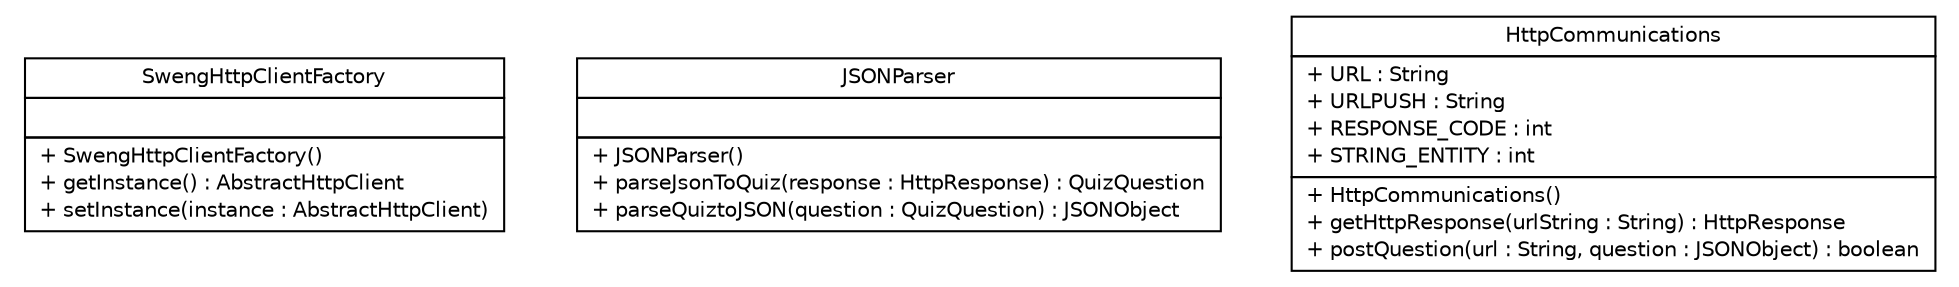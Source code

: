 #!/usr/local/bin/dot
#
# Class diagram 
# Generated by UMLGraph version R5_6_6-1-g9240c4 (http://www.umlgraph.org/)
#

digraph G {
	edge [fontname="Helvetica",fontsize=10,labelfontname="Helvetica",labelfontsize=10];
	node [fontname="Helvetica",fontsize=10,shape=plaintext];
	nodesep=0.25;
	ranksep=0.5;
	// epfl.sweng.servercomm.SwengHttpClientFactory
	c85 [label=<<table title="epfl.sweng.servercomm.SwengHttpClientFactory" border="0" cellborder="1" cellspacing="0" cellpadding="2" port="p" href="./SwengHttpClientFactory.html">
		<tr><td><table border="0" cellspacing="0" cellpadding="1">
<tr><td align="center" balign="center"> SwengHttpClientFactory </td></tr>
		</table></td></tr>
		<tr><td><table border="0" cellspacing="0" cellpadding="1">
<tr><td align="left" balign="left">  </td></tr>
		</table></td></tr>
		<tr><td><table border="0" cellspacing="0" cellpadding="1">
<tr><td align="left" balign="left"> + SwengHttpClientFactory() </td></tr>
<tr><td align="left" balign="left"> + getInstance() : AbstractHttpClient </td></tr>
<tr><td align="left" balign="left"> + setInstance(instance : AbstractHttpClient) </td></tr>
		</table></td></tr>
		</table>>, URL="./SwengHttpClientFactory.html", fontname="Helvetica", fontcolor="black", fontsize=10.0];
	// epfl.sweng.servercomm.JSONParser
	c86 [label=<<table title="epfl.sweng.servercomm.JSONParser" border="0" cellborder="1" cellspacing="0" cellpadding="2" port="p" href="./JSONParser.html">
		<tr><td><table border="0" cellspacing="0" cellpadding="1">
<tr><td align="center" balign="center"> JSONParser </td></tr>
		</table></td></tr>
		<tr><td><table border="0" cellspacing="0" cellpadding="1">
<tr><td align="left" balign="left">  </td></tr>
		</table></td></tr>
		<tr><td><table border="0" cellspacing="0" cellpadding="1">
<tr><td align="left" balign="left"> + JSONParser() </td></tr>
<tr><td align="left" balign="left"> + parseJsonToQuiz(response : HttpResponse) : QuizQuestion </td></tr>
<tr><td align="left" balign="left"> + parseQuiztoJSON(question : QuizQuestion) : JSONObject </td></tr>
		</table></td></tr>
		</table>>, URL="./JSONParser.html", fontname="Helvetica", fontcolor="black", fontsize=10.0];
	// epfl.sweng.servercomm.HttpCommunications
	c87 [label=<<table title="epfl.sweng.servercomm.HttpCommunications" border="0" cellborder="1" cellspacing="0" cellpadding="2" port="p" href="./HttpCommunications.html">
		<tr><td><table border="0" cellspacing="0" cellpadding="1">
<tr><td align="center" balign="center"> HttpCommunications </td></tr>
		</table></td></tr>
		<tr><td><table border="0" cellspacing="0" cellpadding="1">
<tr><td align="left" balign="left"> + URL : String </td></tr>
<tr><td align="left" balign="left"> + URLPUSH : String </td></tr>
<tr><td align="left" balign="left"> + RESPONSE_CODE : int </td></tr>
<tr><td align="left" balign="left"> + STRING_ENTITY : int </td></tr>
		</table></td></tr>
		<tr><td><table border="0" cellspacing="0" cellpadding="1">
<tr><td align="left" balign="left"> + HttpCommunications() </td></tr>
<tr><td align="left" balign="left"> + getHttpResponse(urlString : String) : HttpResponse </td></tr>
<tr><td align="left" balign="left"> + postQuestion(url : String, question : JSONObject) : boolean </td></tr>
		</table></td></tr>
		</table>>, URL="./HttpCommunications.html", fontname="Helvetica", fontcolor="black", fontsize=10.0];
}


